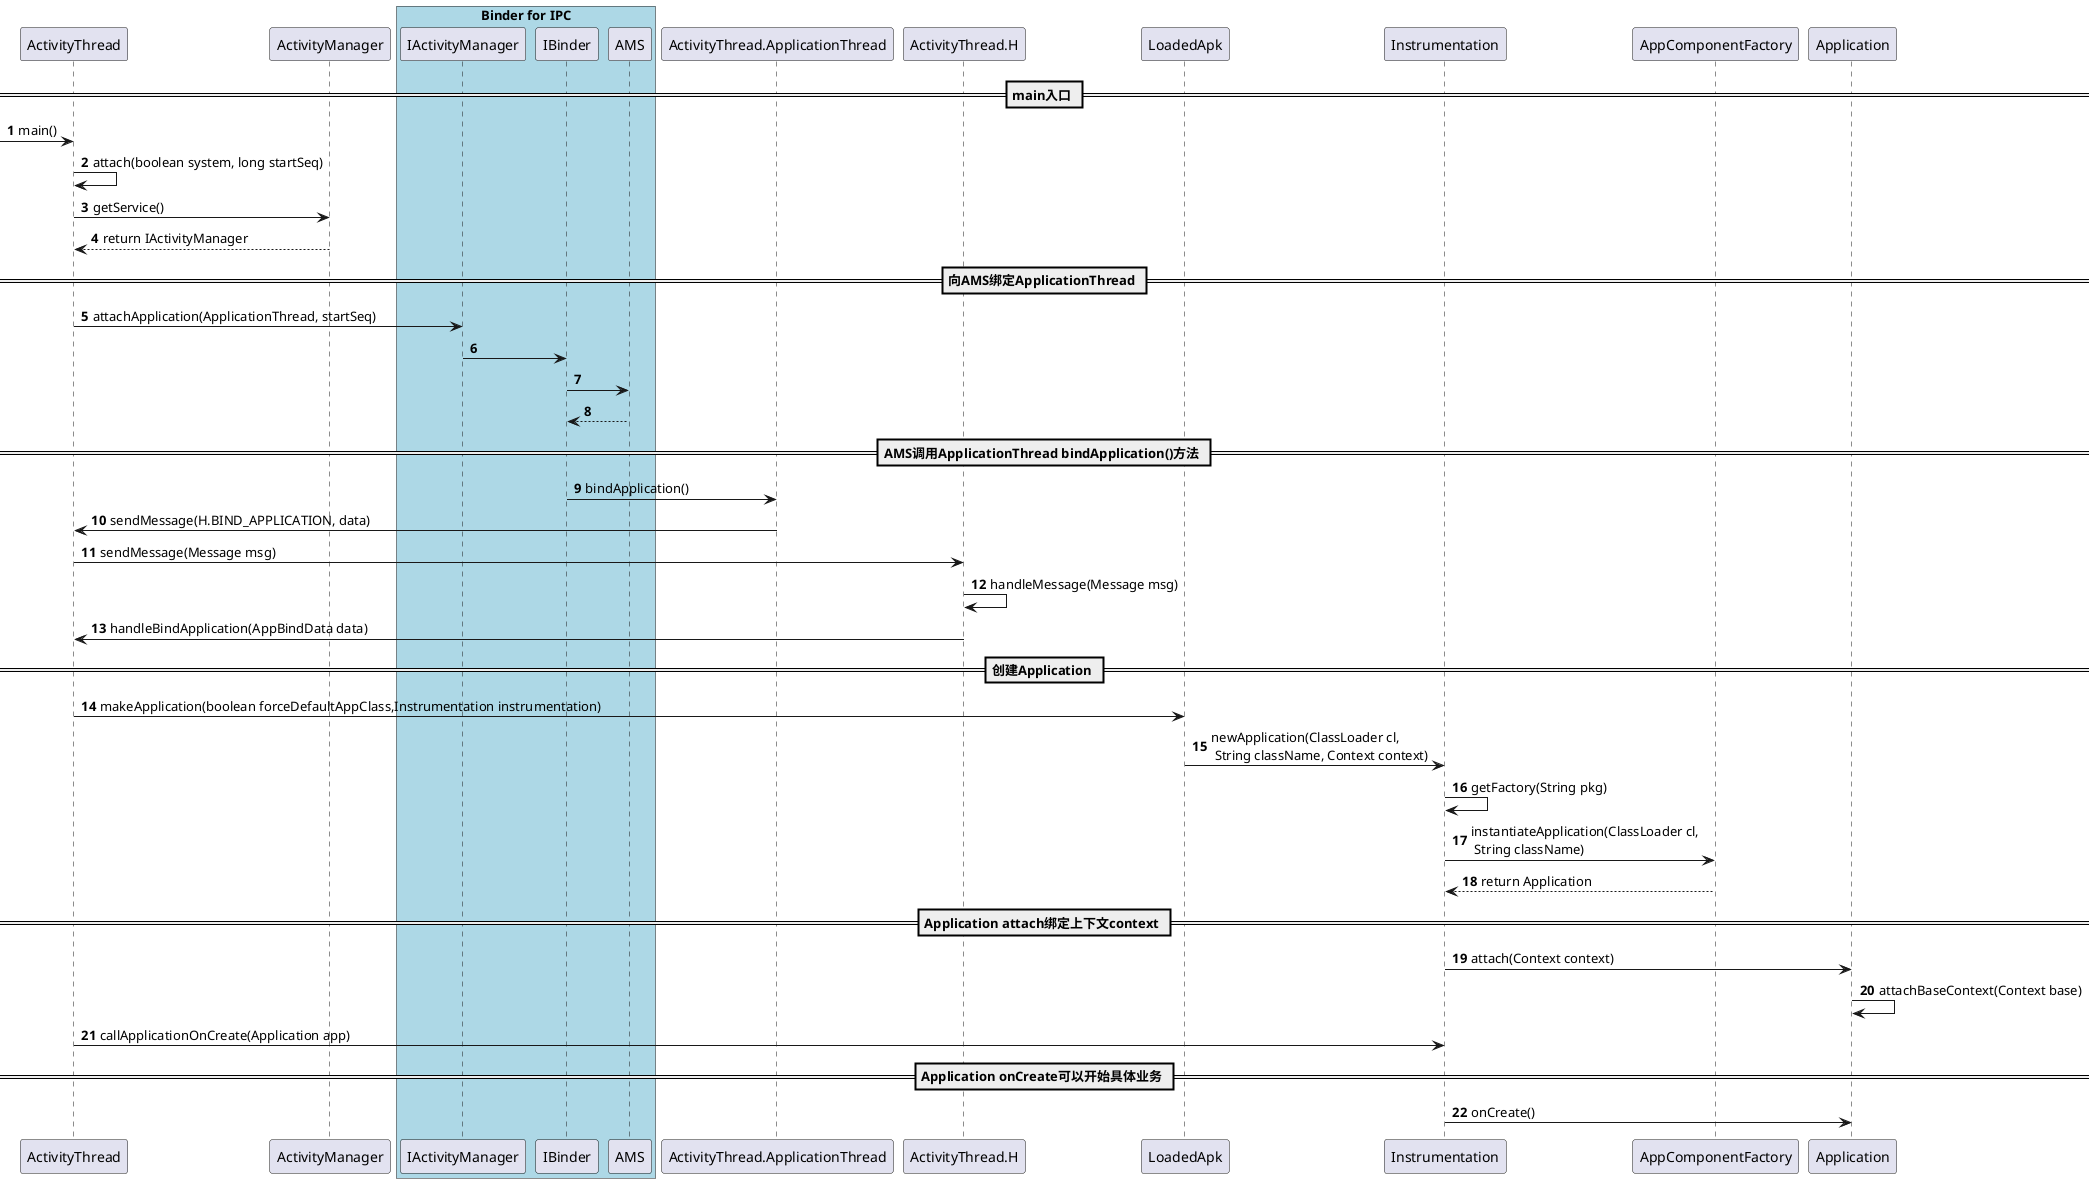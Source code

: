 @startuml
'https://plantuml.com/sequence-diagram

autonumber
==main入口 ==
->ActivityThread:main()
ActivityThread->ActivityThread:attach(boolean system, long startSeq)
ActivityThread->ActivityManager:getService()

ActivityThread<--ActivityManager:return IActivityManager
==向AMS绑定ApplicationThread ==
ActivityThread -> IActivityManager:attachApplication(ApplicationThread, startSeq)
IActivityManager -> IBinder
IBinder -> AMS
AMS --> IBinder
box "Binder for IPC" #LightBlue
participant IActivityManager
participant IBinder
participant AMS
end box
== AMS调用ApplicationThread bindApplication()方法 ==
IBinder-> ActivityThread.ApplicationThread:bindApplication()
ActivityThread.ApplicationThread->ActivityThread:sendMessage(H.BIND_APPLICATION, data)
ActivityThread -> ActivityThread.H: sendMessage(Message msg)
ActivityThread.H->ActivityThread.H:handleMessage(Message msg)
ActivityThread.H -> ActivityThread:handleBindApplication(AppBindData data)
== 创建Application ==
ActivityThread -> LoadedApk:makeApplication(boolean forceDefaultAppClass,Instrumentation instrumentation)
LoadedApk -> Instrumentation: newApplication(ClassLoader cl,\n String className, Context context)
Instrumentation->Instrumentation:getFactory(String pkg)
Instrumentation ->AppComponentFactory:instantiateApplication(ClassLoader cl,\n String className)
Instrumentation <-- AppComponentFactory: return Application
== Application attach绑定上下文context ==
Instrumentation -> Application:attach(Context context)

Application->Application:attachBaseContext(Context base)

ActivityThread->Instrumentation:callApplicationOnCreate(Application app)
== Application onCreate可以开始具体业务 ==
Instrumentation -> Application:onCreate()
@enduml